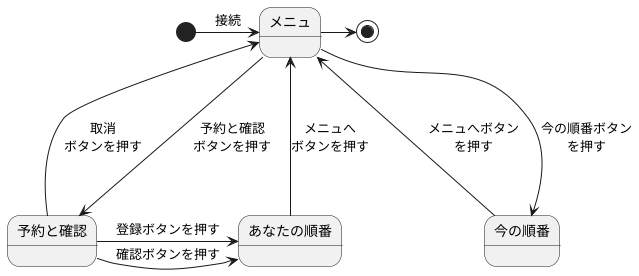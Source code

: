@startuml 6-3ステートマシン図
[*] --right-> メニュ :接続
メニュ -down-> 予約と確認 :予約と確認\nボタンを押す
メニュ <-down-- 予約と確認 :取消\nボタンを押す

メニュ <-up- あなたの順番 :メニュへ\nボタンを押す

予約と確認 -> あなたの順番 :登録ボタンを押す
予約と確認 -> あなたの順番 :確認ボタンを押す

メニュ <-down-- 今の順番 :メニュへボタン\nを押す
メニュ --down-> 今の順番 :今の順番ボタン\nを押す

メニュ --right-> [*]

@enduml